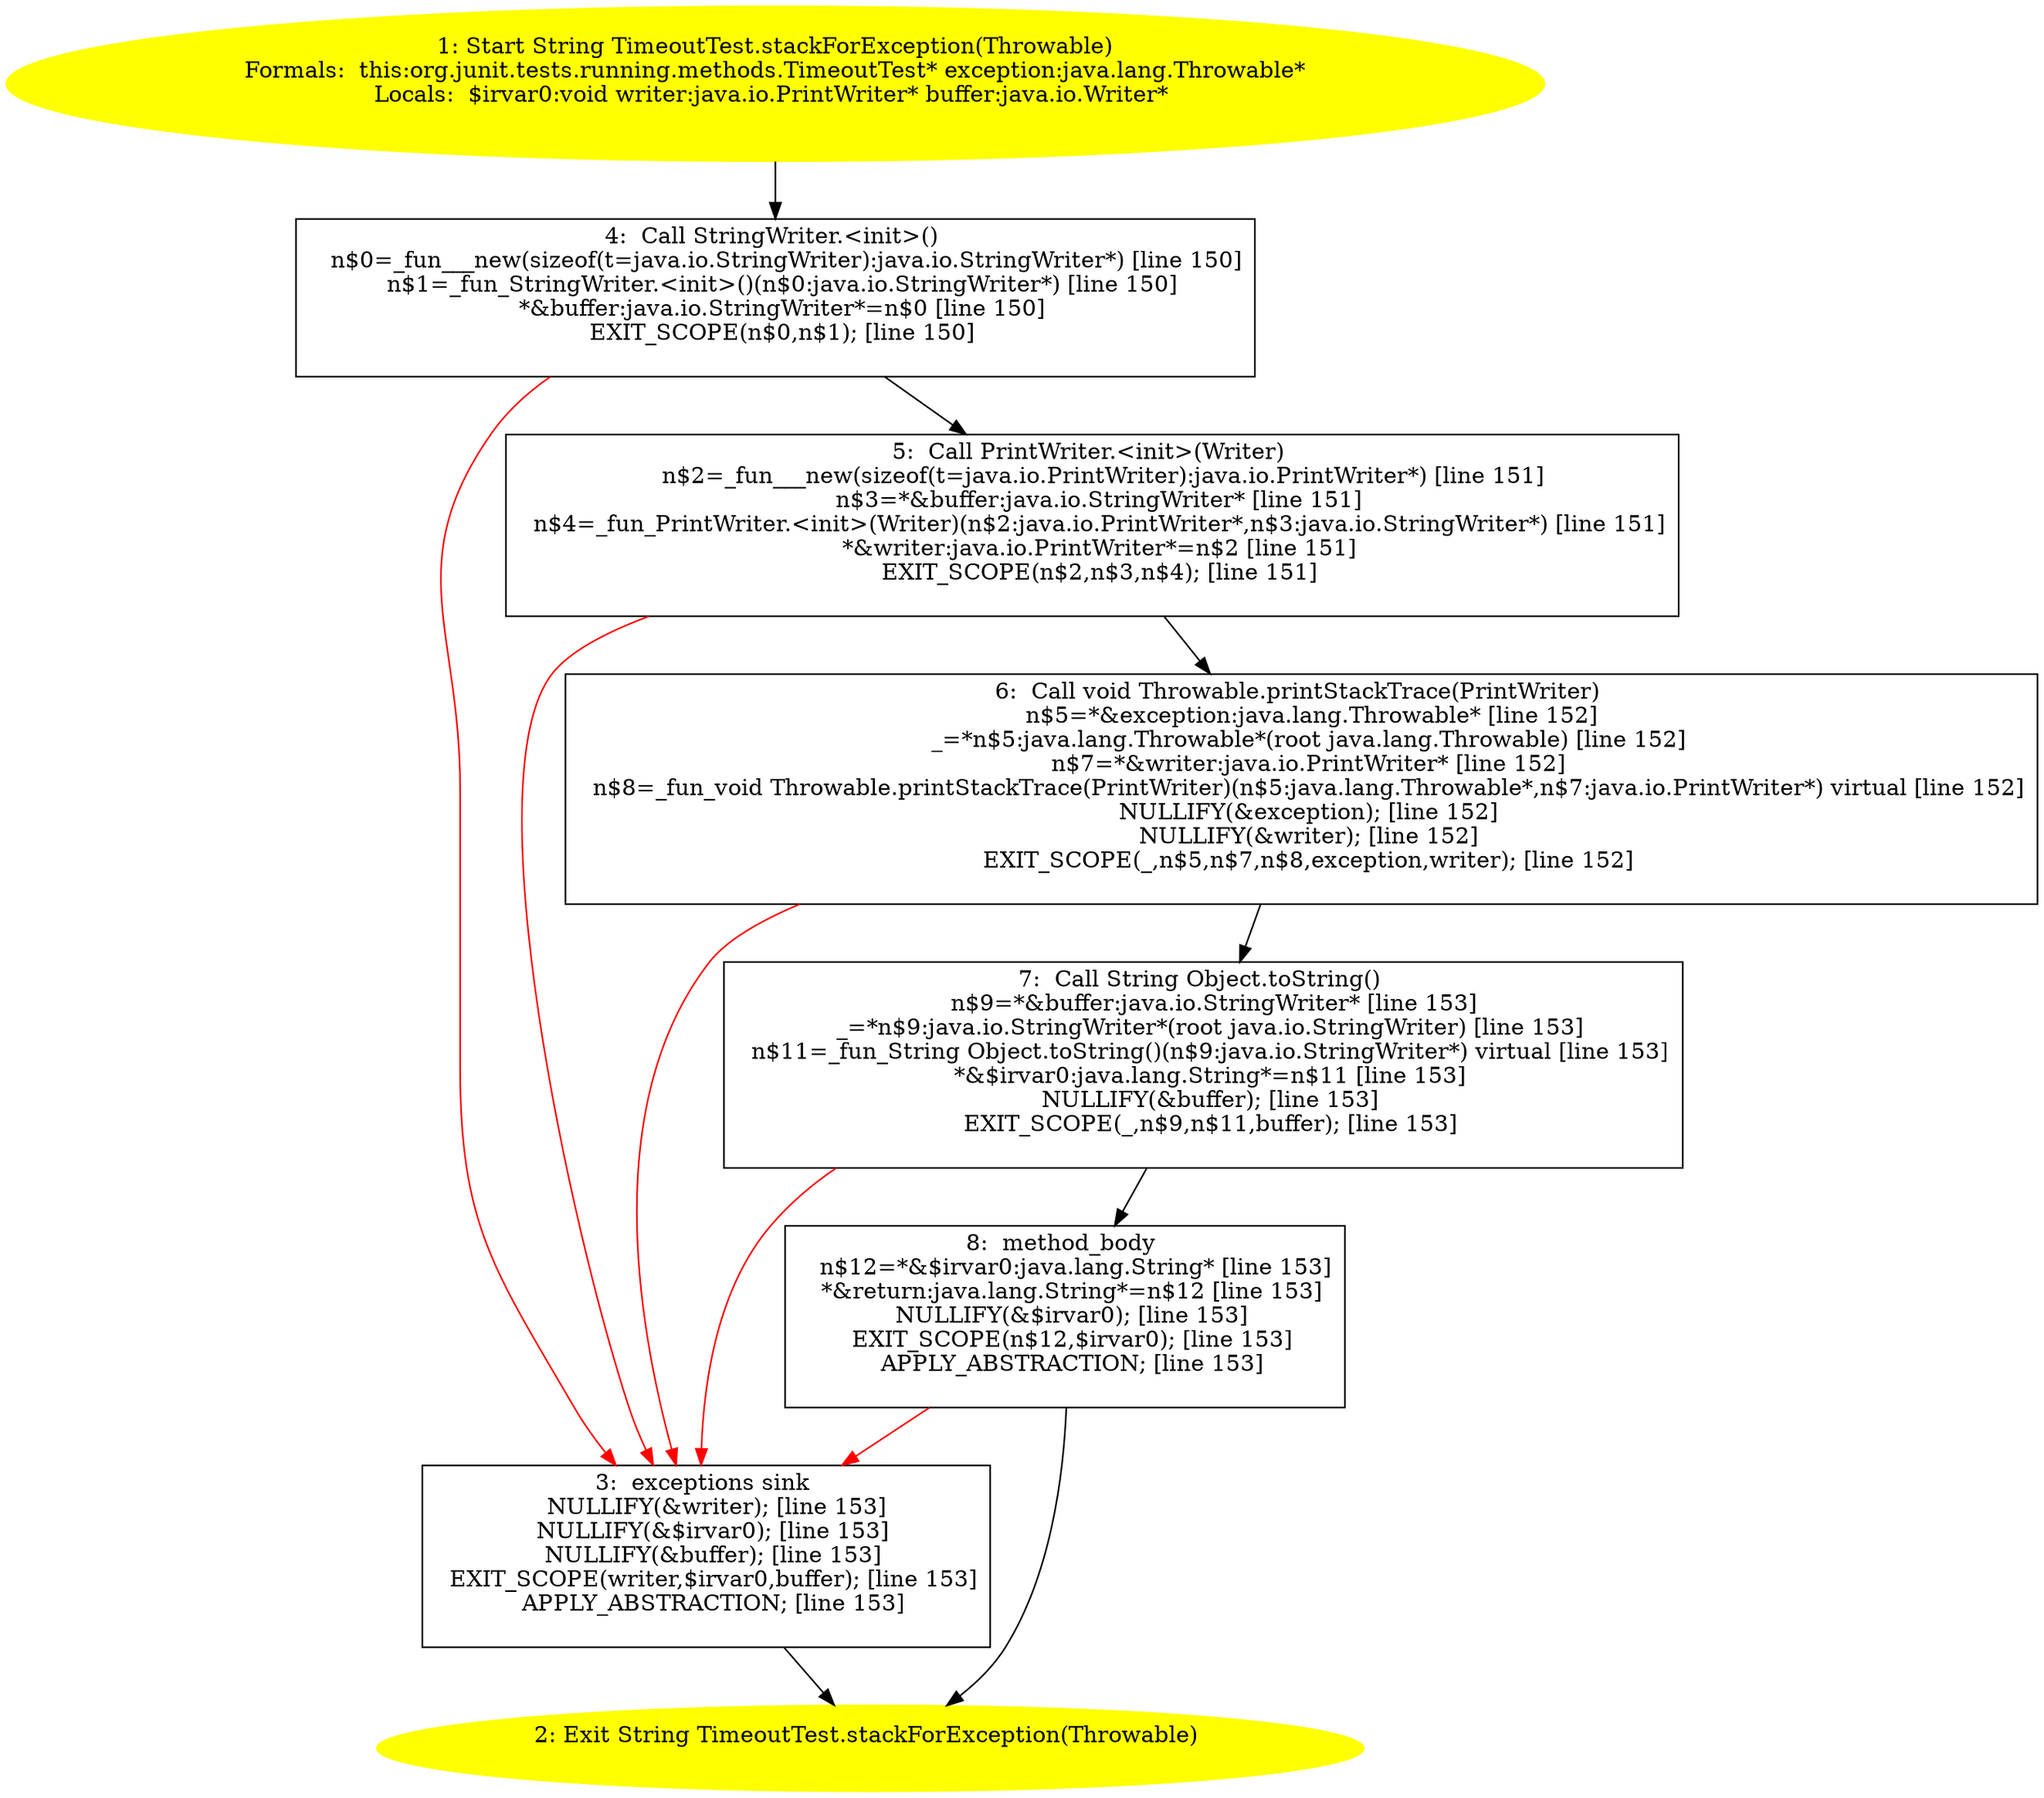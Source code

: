 /* @generated */
digraph cfg {
"org.junit.tests.running.methods.TimeoutTest.stackForException(java.lang.Throwable):java.lang.String.159cd5d341f102d350a331e5626c4022_1" [label="1: Start String TimeoutTest.stackForException(Throwable)\nFormals:  this:org.junit.tests.running.methods.TimeoutTest* exception:java.lang.Throwable*\nLocals:  $irvar0:void writer:java.io.PrintWriter* buffer:java.io.Writer* \n  " color=yellow style=filled]
	

	 "org.junit.tests.running.methods.TimeoutTest.stackForException(java.lang.Throwable):java.lang.String.159cd5d341f102d350a331e5626c4022_1" -> "org.junit.tests.running.methods.TimeoutTest.stackForException(java.lang.Throwable):java.lang.String.159cd5d341f102d350a331e5626c4022_4" ;
"org.junit.tests.running.methods.TimeoutTest.stackForException(java.lang.Throwable):java.lang.String.159cd5d341f102d350a331e5626c4022_2" [label="2: Exit String TimeoutTest.stackForException(Throwable) \n  " color=yellow style=filled]
	

"org.junit.tests.running.methods.TimeoutTest.stackForException(java.lang.Throwable):java.lang.String.159cd5d341f102d350a331e5626c4022_3" [label="3:  exceptions sink \n   NULLIFY(&writer); [line 153]\n  NULLIFY(&$irvar0); [line 153]\n  NULLIFY(&buffer); [line 153]\n  EXIT_SCOPE(writer,$irvar0,buffer); [line 153]\n  APPLY_ABSTRACTION; [line 153]\n " shape="box"]
	

	 "org.junit.tests.running.methods.TimeoutTest.stackForException(java.lang.Throwable):java.lang.String.159cd5d341f102d350a331e5626c4022_3" -> "org.junit.tests.running.methods.TimeoutTest.stackForException(java.lang.Throwable):java.lang.String.159cd5d341f102d350a331e5626c4022_2" ;
"org.junit.tests.running.methods.TimeoutTest.stackForException(java.lang.Throwable):java.lang.String.159cd5d341f102d350a331e5626c4022_4" [label="4:  Call StringWriter.<init>() \n   n$0=_fun___new(sizeof(t=java.io.StringWriter):java.io.StringWriter*) [line 150]\n  n$1=_fun_StringWriter.<init>()(n$0:java.io.StringWriter*) [line 150]\n  *&buffer:java.io.StringWriter*=n$0 [line 150]\n  EXIT_SCOPE(n$0,n$1); [line 150]\n " shape="box"]
	

	 "org.junit.tests.running.methods.TimeoutTest.stackForException(java.lang.Throwable):java.lang.String.159cd5d341f102d350a331e5626c4022_4" -> "org.junit.tests.running.methods.TimeoutTest.stackForException(java.lang.Throwable):java.lang.String.159cd5d341f102d350a331e5626c4022_5" ;
	 "org.junit.tests.running.methods.TimeoutTest.stackForException(java.lang.Throwable):java.lang.String.159cd5d341f102d350a331e5626c4022_4" -> "org.junit.tests.running.methods.TimeoutTest.stackForException(java.lang.Throwable):java.lang.String.159cd5d341f102d350a331e5626c4022_3" [color="red" ];
"org.junit.tests.running.methods.TimeoutTest.stackForException(java.lang.Throwable):java.lang.String.159cd5d341f102d350a331e5626c4022_5" [label="5:  Call PrintWriter.<init>(Writer) \n   n$2=_fun___new(sizeof(t=java.io.PrintWriter):java.io.PrintWriter*) [line 151]\n  n$3=*&buffer:java.io.StringWriter* [line 151]\n  n$4=_fun_PrintWriter.<init>(Writer)(n$2:java.io.PrintWriter*,n$3:java.io.StringWriter*) [line 151]\n  *&writer:java.io.PrintWriter*=n$2 [line 151]\n  EXIT_SCOPE(n$2,n$3,n$4); [line 151]\n " shape="box"]
	

	 "org.junit.tests.running.methods.TimeoutTest.stackForException(java.lang.Throwable):java.lang.String.159cd5d341f102d350a331e5626c4022_5" -> "org.junit.tests.running.methods.TimeoutTest.stackForException(java.lang.Throwable):java.lang.String.159cd5d341f102d350a331e5626c4022_6" ;
	 "org.junit.tests.running.methods.TimeoutTest.stackForException(java.lang.Throwable):java.lang.String.159cd5d341f102d350a331e5626c4022_5" -> "org.junit.tests.running.methods.TimeoutTest.stackForException(java.lang.Throwable):java.lang.String.159cd5d341f102d350a331e5626c4022_3" [color="red" ];
"org.junit.tests.running.methods.TimeoutTest.stackForException(java.lang.Throwable):java.lang.String.159cd5d341f102d350a331e5626c4022_6" [label="6:  Call void Throwable.printStackTrace(PrintWriter) \n   n$5=*&exception:java.lang.Throwable* [line 152]\n  _=*n$5:java.lang.Throwable*(root java.lang.Throwable) [line 152]\n  n$7=*&writer:java.io.PrintWriter* [line 152]\n  n$8=_fun_void Throwable.printStackTrace(PrintWriter)(n$5:java.lang.Throwable*,n$7:java.io.PrintWriter*) virtual [line 152]\n  NULLIFY(&exception); [line 152]\n  NULLIFY(&writer); [line 152]\n  EXIT_SCOPE(_,n$5,n$7,n$8,exception,writer); [line 152]\n " shape="box"]
	

	 "org.junit.tests.running.methods.TimeoutTest.stackForException(java.lang.Throwable):java.lang.String.159cd5d341f102d350a331e5626c4022_6" -> "org.junit.tests.running.methods.TimeoutTest.stackForException(java.lang.Throwable):java.lang.String.159cd5d341f102d350a331e5626c4022_7" ;
	 "org.junit.tests.running.methods.TimeoutTest.stackForException(java.lang.Throwable):java.lang.String.159cd5d341f102d350a331e5626c4022_6" -> "org.junit.tests.running.methods.TimeoutTest.stackForException(java.lang.Throwable):java.lang.String.159cd5d341f102d350a331e5626c4022_3" [color="red" ];
"org.junit.tests.running.methods.TimeoutTest.stackForException(java.lang.Throwable):java.lang.String.159cd5d341f102d350a331e5626c4022_7" [label="7:  Call String Object.toString() \n   n$9=*&buffer:java.io.StringWriter* [line 153]\n  _=*n$9:java.io.StringWriter*(root java.io.StringWriter) [line 153]\n  n$11=_fun_String Object.toString()(n$9:java.io.StringWriter*) virtual [line 153]\n  *&$irvar0:java.lang.String*=n$11 [line 153]\n  NULLIFY(&buffer); [line 153]\n  EXIT_SCOPE(_,n$9,n$11,buffer); [line 153]\n " shape="box"]
	

	 "org.junit.tests.running.methods.TimeoutTest.stackForException(java.lang.Throwable):java.lang.String.159cd5d341f102d350a331e5626c4022_7" -> "org.junit.tests.running.methods.TimeoutTest.stackForException(java.lang.Throwable):java.lang.String.159cd5d341f102d350a331e5626c4022_8" ;
	 "org.junit.tests.running.methods.TimeoutTest.stackForException(java.lang.Throwable):java.lang.String.159cd5d341f102d350a331e5626c4022_7" -> "org.junit.tests.running.methods.TimeoutTest.stackForException(java.lang.Throwable):java.lang.String.159cd5d341f102d350a331e5626c4022_3" [color="red" ];
"org.junit.tests.running.methods.TimeoutTest.stackForException(java.lang.Throwable):java.lang.String.159cd5d341f102d350a331e5626c4022_8" [label="8:  method_body \n   n$12=*&$irvar0:java.lang.String* [line 153]\n  *&return:java.lang.String*=n$12 [line 153]\n  NULLIFY(&$irvar0); [line 153]\n  EXIT_SCOPE(n$12,$irvar0); [line 153]\n  APPLY_ABSTRACTION; [line 153]\n " shape="box"]
	

	 "org.junit.tests.running.methods.TimeoutTest.stackForException(java.lang.Throwable):java.lang.String.159cd5d341f102d350a331e5626c4022_8" -> "org.junit.tests.running.methods.TimeoutTest.stackForException(java.lang.Throwable):java.lang.String.159cd5d341f102d350a331e5626c4022_2" ;
	 "org.junit.tests.running.methods.TimeoutTest.stackForException(java.lang.Throwable):java.lang.String.159cd5d341f102d350a331e5626c4022_8" -> "org.junit.tests.running.methods.TimeoutTest.stackForException(java.lang.Throwable):java.lang.String.159cd5d341f102d350a331e5626c4022_3" [color="red" ];
}
